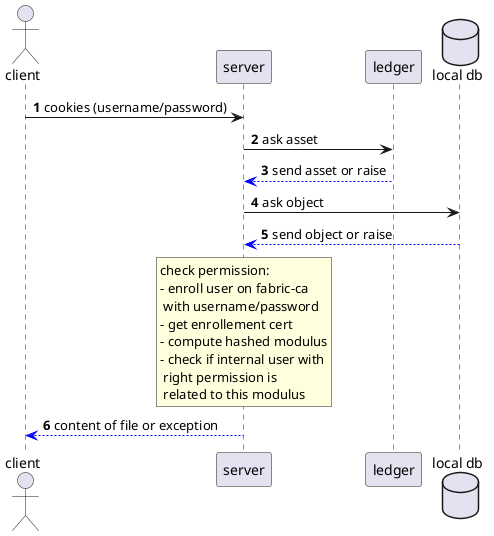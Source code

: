 @startuml

skinparam shadowing false

autonumber

actor client
participant server
participant ledger
database "local db" as db

client -> server: cookies (username/password)
server -> ledger: ask asset
server <[#blue]-- ledger: send asset or raise
server -> db: ask object
server <[#blue]-- db: send object or raise
rnote over server: check permission:\n- enroll user on fabric-ca \n with username/password\n- get enrollement cert\n- compute hashed modulus\n- check if internal user with\n right permission is\n related to this modulus
client <[#blue]-- server: content of file or exception



@enduml
